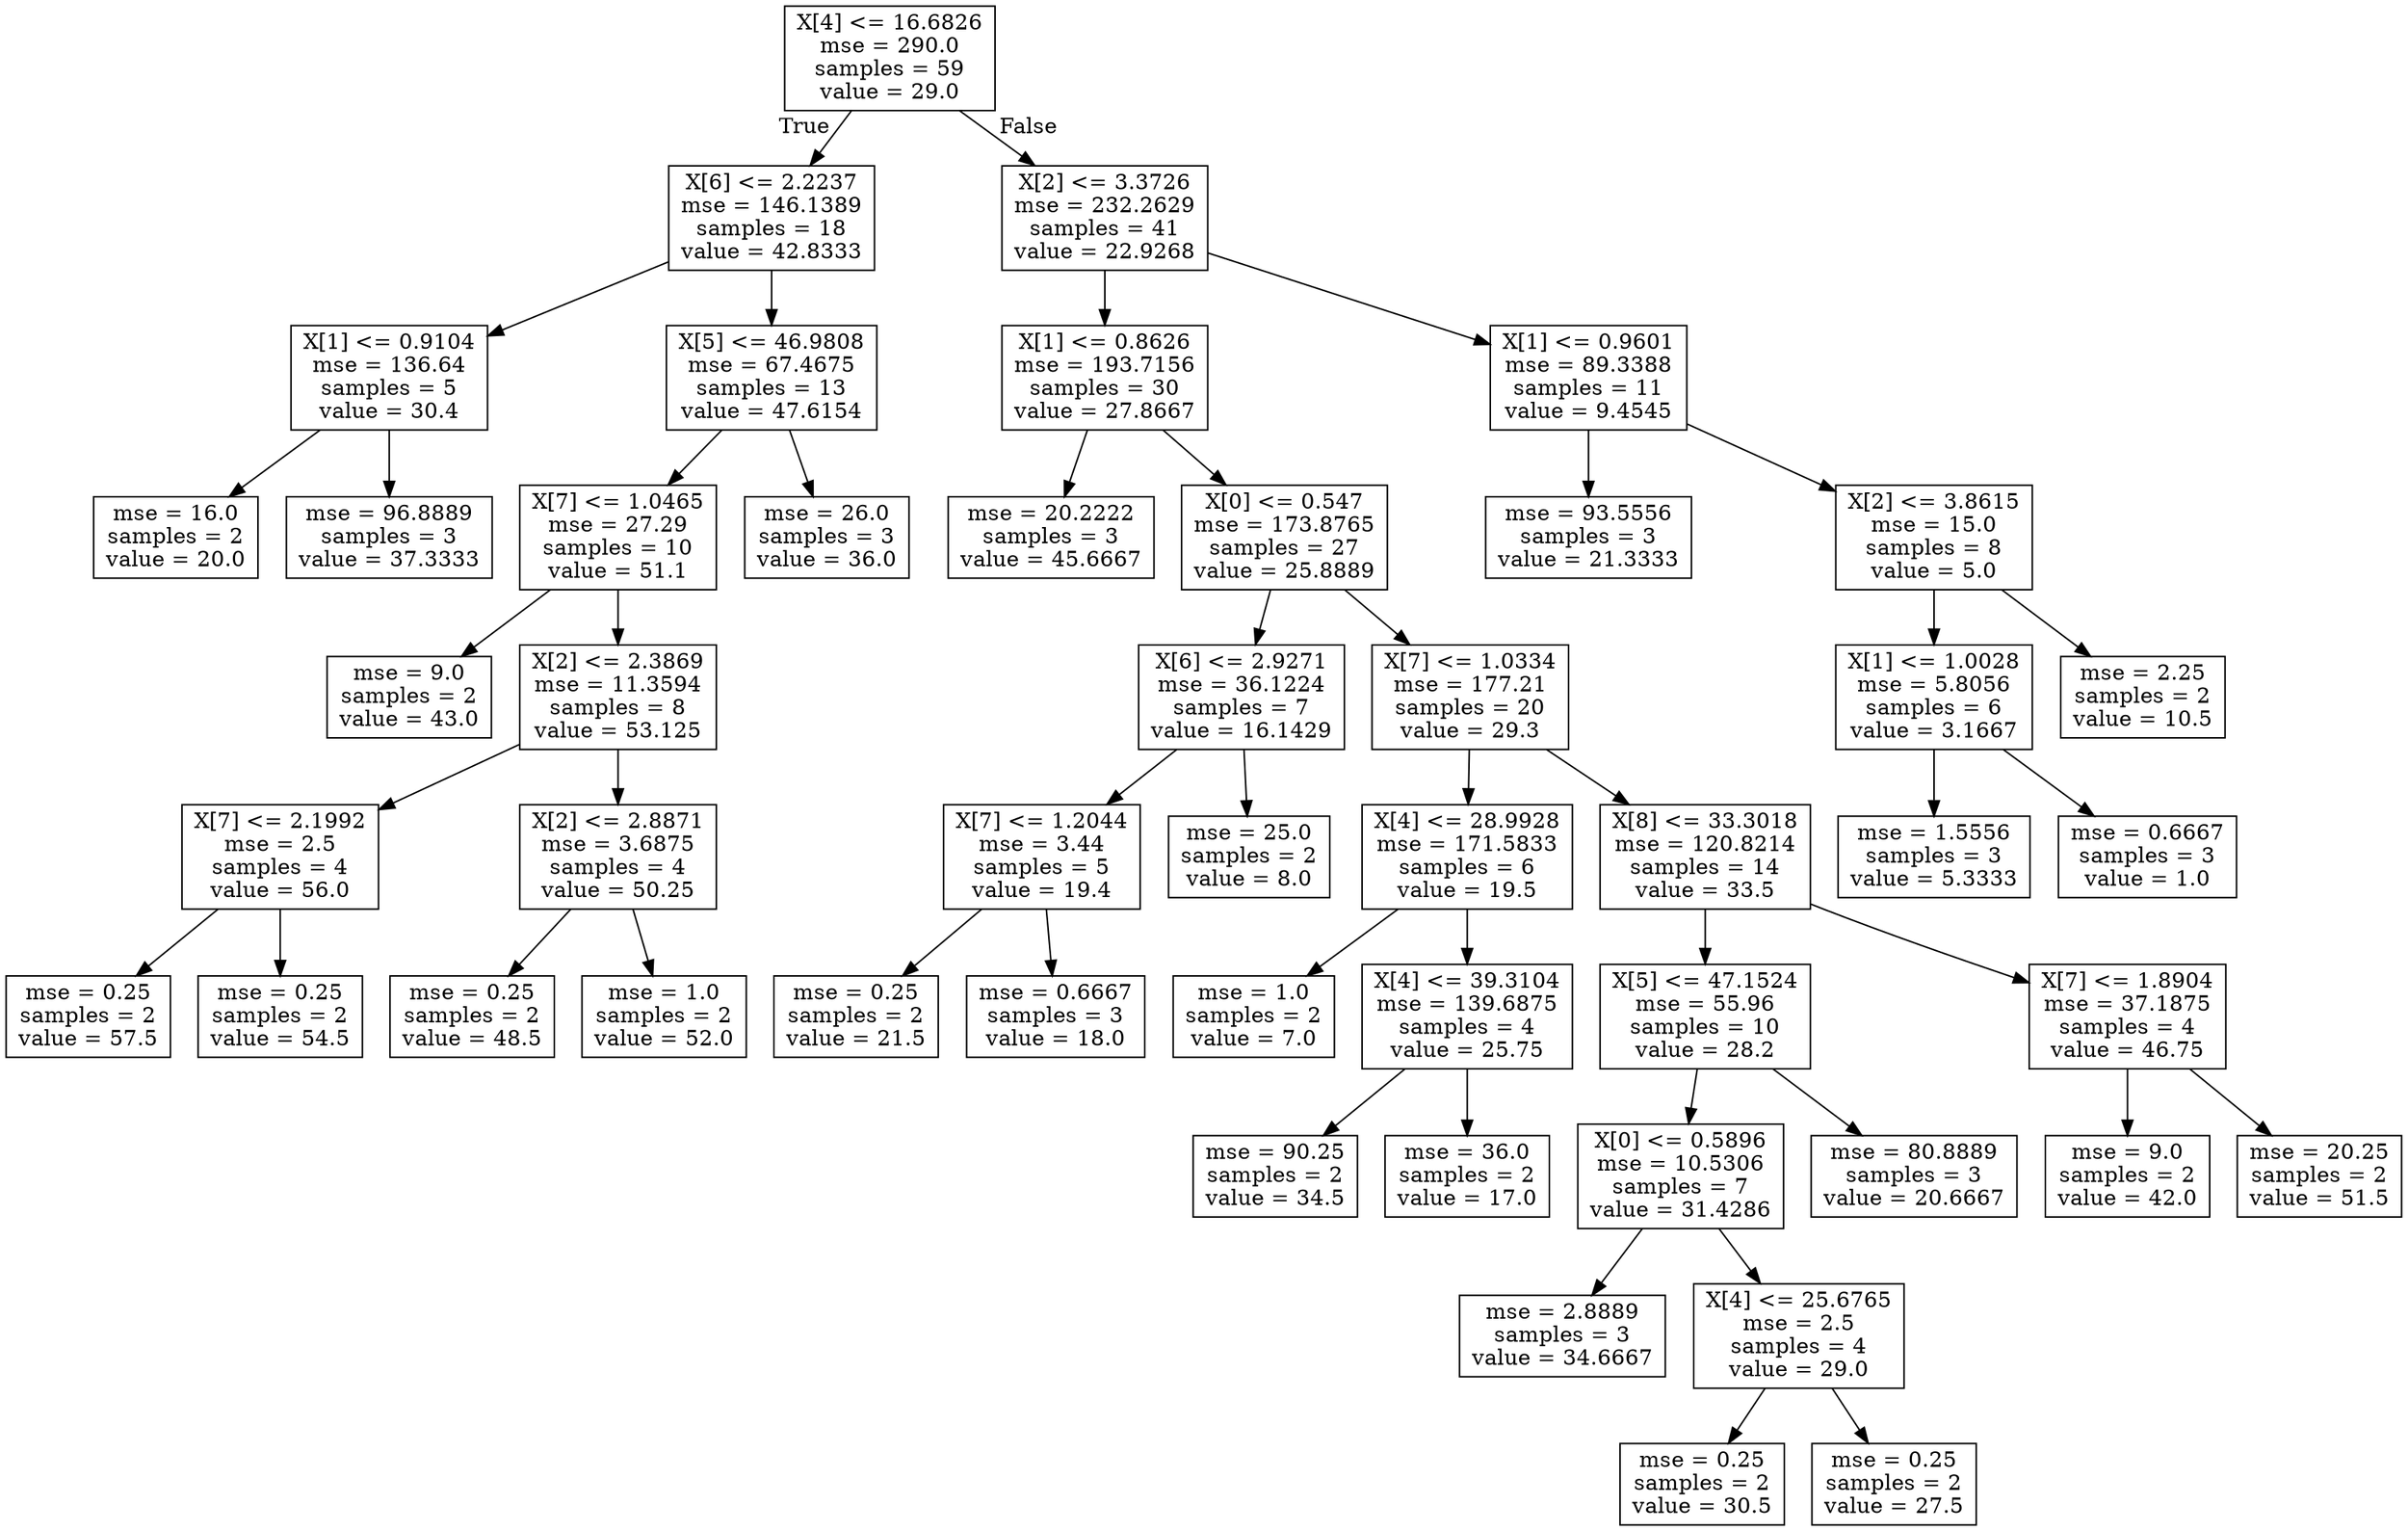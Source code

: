digraph Tree {
node [shape=box] ;
0 [label="X[4] <= 16.6826\nmse = 290.0\nsamples = 59\nvalue = 29.0"] ;
1 [label="X[6] <= 2.2237\nmse = 146.1389\nsamples = 18\nvalue = 42.8333"] ;
0 -> 1 [labeldistance=2.5, labelangle=45, headlabel="True"] ;
2 [label="X[1] <= 0.9104\nmse = 136.64\nsamples = 5\nvalue = 30.4"] ;
1 -> 2 ;
3 [label="mse = 16.0\nsamples = 2\nvalue = 20.0"] ;
2 -> 3 ;
4 [label="mse = 96.8889\nsamples = 3\nvalue = 37.3333"] ;
2 -> 4 ;
5 [label="X[5] <= 46.9808\nmse = 67.4675\nsamples = 13\nvalue = 47.6154"] ;
1 -> 5 ;
6 [label="X[7] <= 1.0465\nmse = 27.29\nsamples = 10\nvalue = 51.1"] ;
5 -> 6 ;
7 [label="mse = 9.0\nsamples = 2\nvalue = 43.0"] ;
6 -> 7 ;
8 [label="X[2] <= 2.3869\nmse = 11.3594\nsamples = 8\nvalue = 53.125"] ;
6 -> 8 ;
9 [label="X[7] <= 2.1992\nmse = 2.5\nsamples = 4\nvalue = 56.0"] ;
8 -> 9 ;
10 [label="mse = 0.25\nsamples = 2\nvalue = 57.5"] ;
9 -> 10 ;
11 [label="mse = 0.25\nsamples = 2\nvalue = 54.5"] ;
9 -> 11 ;
12 [label="X[2] <= 2.8871\nmse = 3.6875\nsamples = 4\nvalue = 50.25"] ;
8 -> 12 ;
13 [label="mse = 0.25\nsamples = 2\nvalue = 48.5"] ;
12 -> 13 ;
14 [label="mse = 1.0\nsamples = 2\nvalue = 52.0"] ;
12 -> 14 ;
15 [label="mse = 26.0\nsamples = 3\nvalue = 36.0"] ;
5 -> 15 ;
16 [label="X[2] <= 3.3726\nmse = 232.2629\nsamples = 41\nvalue = 22.9268"] ;
0 -> 16 [labeldistance=2.5, labelangle=-45, headlabel="False"] ;
17 [label="X[1] <= 0.8626\nmse = 193.7156\nsamples = 30\nvalue = 27.8667"] ;
16 -> 17 ;
18 [label="mse = 20.2222\nsamples = 3\nvalue = 45.6667"] ;
17 -> 18 ;
19 [label="X[0] <= 0.547\nmse = 173.8765\nsamples = 27\nvalue = 25.8889"] ;
17 -> 19 ;
20 [label="X[6] <= 2.9271\nmse = 36.1224\nsamples = 7\nvalue = 16.1429"] ;
19 -> 20 ;
21 [label="X[7] <= 1.2044\nmse = 3.44\nsamples = 5\nvalue = 19.4"] ;
20 -> 21 ;
22 [label="mse = 0.25\nsamples = 2\nvalue = 21.5"] ;
21 -> 22 ;
23 [label="mse = 0.6667\nsamples = 3\nvalue = 18.0"] ;
21 -> 23 ;
24 [label="mse = 25.0\nsamples = 2\nvalue = 8.0"] ;
20 -> 24 ;
25 [label="X[7] <= 1.0334\nmse = 177.21\nsamples = 20\nvalue = 29.3"] ;
19 -> 25 ;
26 [label="X[4] <= 28.9928\nmse = 171.5833\nsamples = 6\nvalue = 19.5"] ;
25 -> 26 ;
27 [label="mse = 1.0\nsamples = 2\nvalue = 7.0"] ;
26 -> 27 ;
28 [label="X[4] <= 39.3104\nmse = 139.6875\nsamples = 4\nvalue = 25.75"] ;
26 -> 28 ;
29 [label="mse = 90.25\nsamples = 2\nvalue = 34.5"] ;
28 -> 29 ;
30 [label="mse = 36.0\nsamples = 2\nvalue = 17.0"] ;
28 -> 30 ;
31 [label="X[8] <= 33.3018\nmse = 120.8214\nsamples = 14\nvalue = 33.5"] ;
25 -> 31 ;
32 [label="X[5] <= 47.1524\nmse = 55.96\nsamples = 10\nvalue = 28.2"] ;
31 -> 32 ;
33 [label="X[0] <= 0.5896\nmse = 10.5306\nsamples = 7\nvalue = 31.4286"] ;
32 -> 33 ;
34 [label="mse = 2.8889\nsamples = 3\nvalue = 34.6667"] ;
33 -> 34 ;
35 [label="X[4] <= 25.6765\nmse = 2.5\nsamples = 4\nvalue = 29.0"] ;
33 -> 35 ;
36 [label="mse = 0.25\nsamples = 2\nvalue = 30.5"] ;
35 -> 36 ;
37 [label="mse = 0.25\nsamples = 2\nvalue = 27.5"] ;
35 -> 37 ;
38 [label="mse = 80.8889\nsamples = 3\nvalue = 20.6667"] ;
32 -> 38 ;
39 [label="X[7] <= 1.8904\nmse = 37.1875\nsamples = 4\nvalue = 46.75"] ;
31 -> 39 ;
40 [label="mse = 9.0\nsamples = 2\nvalue = 42.0"] ;
39 -> 40 ;
41 [label="mse = 20.25\nsamples = 2\nvalue = 51.5"] ;
39 -> 41 ;
42 [label="X[1] <= 0.9601\nmse = 89.3388\nsamples = 11\nvalue = 9.4545"] ;
16 -> 42 ;
43 [label="mse = 93.5556\nsamples = 3\nvalue = 21.3333"] ;
42 -> 43 ;
44 [label="X[2] <= 3.8615\nmse = 15.0\nsamples = 8\nvalue = 5.0"] ;
42 -> 44 ;
45 [label="X[1] <= 1.0028\nmse = 5.8056\nsamples = 6\nvalue = 3.1667"] ;
44 -> 45 ;
46 [label="mse = 1.5556\nsamples = 3\nvalue = 5.3333"] ;
45 -> 46 ;
47 [label="mse = 0.6667\nsamples = 3\nvalue = 1.0"] ;
45 -> 47 ;
48 [label="mse = 2.25\nsamples = 2\nvalue = 10.5"] ;
44 -> 48 ;
}